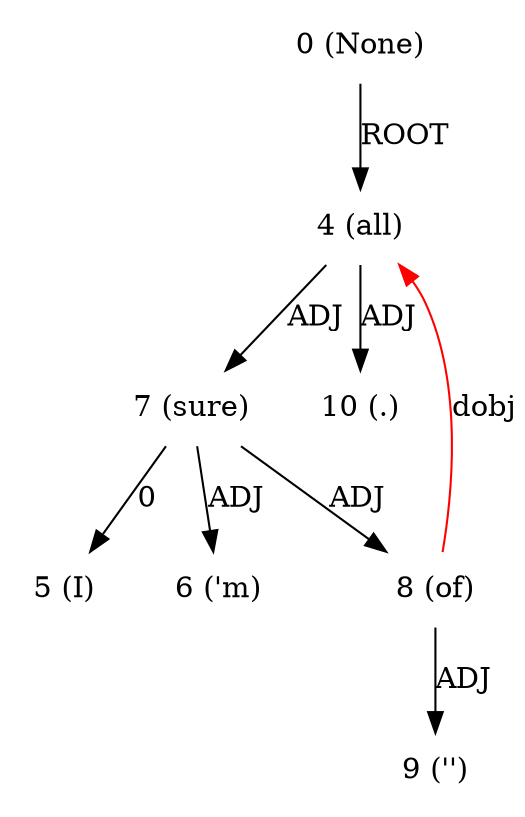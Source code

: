 digraph G{
edge [dir=forward]
node [shape=plaintext]

0 [label="0 (None)"]
0 -> 4 [label="ROOT"]
4 [label="4 (all)"]
4 -> 7 [label="ADJ"]
4 -> 10 [label="ADJ"]
8 -> 4 [label="dobj", color="red"]
5 [label="5 (I)"]
6 [label="6 ('m)"]
7 [label="7 (sure)"]
7 -> 5 [label="0"]
7 -> 6 [label="ADJ"]
7 -> 8 [label="ADJ"]
8 [label="8 (of)"]
8 -> 9 [label="ADJ"]
9 [label="9 ('')"]
10 [label="10 (.)"]
}

